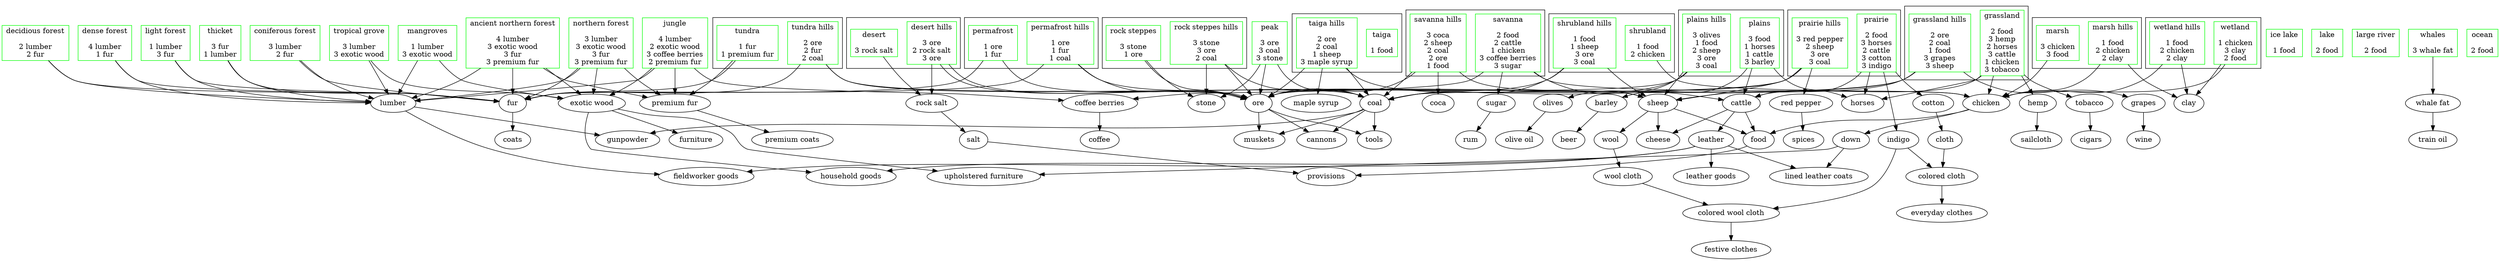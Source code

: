 digraph {
"coniferous forest" [color=green,shape=box]
"decidious forest" [color=green,shape=box]
"dense forest" [color=green,shape=box]
"jungle" [color=green,shape=box]
"light forest" [color=green,shape=box]
"mangroves" [color=green,shape=box]
"northern forest" [color=green,shape=box]
"tropical grove" [color=green,shape=box]
"thicket" [color=green,shape=box]
"ancient northern forest" [color=green,shape=box]
"desert" [color=green,shape=box]
"grassland" [color=green,shape=box]
"ice lake" [color=green,shape=box]
"lake" [color=green,shape=box]
"large river" [color=green,shape=box]
"marsh" [color=green,shape=box]
"permafrost" [color=green,shape=box]
"plains" [color=green,shape=box]
"prairie" [color=green,shape=box]
"rock steppes" [color=green,shape=box]
"savanna" [color=green,shape=box]
"shrubland" [color=green,shape=box]
"taiga" [color=green,shape=box]
"tundra" [color=green,shape=box]
"wetland" [color=green,shape=box]
"desert hills" [color=green,shape=box]
"grassland hills" [color=green,shape=box]
"marsh hills" [color=green,shape=box]
"permafrost hills" [color=green,shape=box]
"tundra hills" [color=green,shape=box]
"taiga hills" [color=green,shape=box]
"plains hills" [color=green,shape=box]
"prairie hills" [color=green,shape=box]
"rock steppes hills" [color=green,shape=box]
"savanna hills" [color=green,shape=box]
"shrubland hills" [color=green,shape=box]
"wetland hills" [color=green,shape=box]
"peak" [color=green,shape=box]
"whales" [color=green,shape=box]
"ocean" [color=green,shape=box]
"coniferous forest" [color=green,label="coniferous forest\n\n3 lumber\n2 fur"]
"coniferous forest" -> "lumber"
"coniferous forest" -> "fur"
"decidious forest" [color=green,label="decidious forest\n\n2 lumber\n2 fur"]
"decidious forest" -> "lumber"
"decidious forest" -> "fur"
"dense forest" [color=green,label="dense forest\n\n4 lumber\n1 fur"]
"dense forest" -> "lumber"
"dense forest" -> "fur"
"jungle" [color=green,label="jungle\n\n4 lumber\n2 exotic wood\n3 coffee berries\n2 premium fur"]
"jungle" -> "lumber"
"jungle" -> "exotic wood"
"jungle" -> "coffee berries"
"jungle" -> "premium fur"
"light forest" [color=green,label="light forest\n\n1 lumber\n3 fur"]
"light forest" -> "lumber"
"light forest" -> "fur"
"mangroves" [color=green,label="mangroves\n\n1 lumber\n3 exotic wood"]
"mangroves" -> "lumber"
"mangroves" -> "exotic wood"
"northern forest" [color=green,label="northern forest\n\n3 lumber\n3 exotic wood\n3 fur\n3 premium fur"]
"northern forest" -> "lumber"
"northern forest" -> "exotic wood"
"northern forest" -> "fur"
"northern forest" -> "premium fur"
"tropical grove" [color=green,label="tropical grove\n\n3 lumber\n3 exotic wood"]
"tropical grove" -> "lumber"
"tropical grove" -> "exotic wood"
"thicket" [color=green,label="thicket\n\n3 fur\n1 lumber"]
"thicket" -> "fur"
"thicket" -> "lumber"
"ancient northern forest" [color=green,label="ancient northern forest\n\n4 lumber\n3 exotic wood\n3 fur\n3 premium fur"]
"ancient northern forest" -> "lumber"
"ancient northern forest" -> "exotic wood"
"ancient northern forest" -> "fur"
"ancient northern forest" -> "premium fur"
"desert" [color=green,label="desert\n\n3 rock salt"]
"desert" -> "rock salt"
"grassland" [color=green,label="grassland\n\n2 food\n3 hemp\n2 horses\n3 cattle\n1 chicken\n3 tobacco"]
"grassland" -> "hemp"
"grassland" -> "horses"
"grassland" -> "cattle"
"grassland" -> "chicken"
"grassland" -> "tobacco"
"ice lake" [color=green,label="ice lake\n\n1 food"]
"lake" [color=green,label="lake\n\n2 food"]
"large river" [color=green,label="large river\n\n2 food"]
"marsh" [color=green,label="marsh\n\n3 chicken\n3 food"]
"marsh" -> "chicken"
"permafrost" [color=green,label="permafrost\n\n1 ore\n1 fur"]
"permafrost" -> "ore"
"permafrost" -> "fur"
"plains" [color=green,label="plains\n\n3 food\n1 horses\n1 cattle\n3 barley"]
"plains" -> "horses"
"plains" -> "cattle"
"plains" -> "barley"
"prairie" [color=green,label="prairie\n\n2 food\n3 horses\n2 cattle\n3 cotton\n3 indigo"]
"prairie" -> "horses"
"prairie" -> "cattle"
"prairie" -> "cotton"
"prairie" -> "indigo"
"rock steppes" [color=green,label="rock steppes\n\n3 stone\n1 ore"]
"rock steppes" -> "stone"
"rock steppes" -> "ore"
"savanna" [color=green,label="savanna\n\n2 food\n2 cattle\n1 chicken\n3 coffee berries\n3 sugar"]
"savanna" -> "cattle"
"savanna" -> "chicken"
"savanna" -> "coffee berries"
"savanna" -> "sugar"
"shrubland" [color=green,label="shrubland\n\n1 food\n2 chicken"]
"shrubland" -> "chicken"
"taiga" [color=green,label="taiga\n\n1 food"]
"tundra" [color=green,label="tundra\n\n1 fur\n1 premium fur"]
"tundra" -> "fur"
"tundra" -> "premium fur"
"wetland" [color=green,label="wetland\n\n1 chicken\n3 clay\n2 food"]
"wetland" -> "chicken"
"wetland" -> "clay"
"desert hills" [color=green,label="desert hills\n\n3 ore\n2 rock salt\n3 ore"]
"desert hills" -> "ore"
"desert hills" -> "rock salt"
"desert hills" -> "ore"
"grassland hills" [color=green,label="grassland hills\n\n2 ore\n2 coal\n1 food\n3 grapes\n3 sheep"]
"grassland hills" -> "ore"
"grassland hills" -> "coal"
"grassland hills" -> "grapes"
"grassland hills" -> "sheep"
"marsh hills" [color=green,label="marsh hills\n\n1 food\n2 chicken\n2 clay"]
"marsh hills" -> "chicken"
"marsh hills" -> "clay"
"permafrost hills" [color=green,label="permafrost hills\n\n1 ore\n1 fur\n1 coal"]
"permafrost hills" -> "ore"
"permafrost hills" -> "fur"
"permafrost hills" -> "coal"
"tundra hills" [color=green,label="tundra hills\n\n2 ore\n2 fur\n2 coal"]
"tundra hills" -> "ore"
"tundra hills" -> "fur"
"tundra hills" -> "coal"
"taiga hills" [color=green,label="taiga hills\n\n2 ore\n2 coal\n1 sheep\n3 maple syrup"]
"taiga hills" -> "ore"
"taiga hills" -> "coal"
"taiga hills" -> "sheep"
"taiga hills" -> "maple syrup"
"plains hills" [color=green,label="plains hills\n\n3 olives\n1 food\n2 sheep\n3 ore\n3 coal"]
"plains hills" -> "olives"
"plains hills" -> "sheep"
"plains hills" -> "ore"
"plains hills" -> "coal"
"prairie hills" [color=green,label="prairie hills\n\n3 red pepper\n2 sheep\n3 ore\n3 coal"]
"prairie hills" -> "red pepper"
"prairie hills" -> "sheep"
"prairie hills" -> "ore"
"prairie hills" -> "coal"
"rock steppes hills" [color=green,label="rock steppes hills\n\n3 stone\n3 ore\n2 coal"]
"rock steppes hills" -> "stone"
"rock steppes hills" -> "ore"
"rock steppes hills" -> "coal"
"savanna hills" [color=green,label="savanna hills\n\n3 coca\n2 sheep\n2 coal\n2 ore\n1 food"]
"savanna hills" -> "coca"
"savanna hills" -> "sheep"
"savanna hills" -> "coal"
"savanna hills" -> "ore"
"shrubland hills" [color=green,label="shrubland hills\n\n1 food\n1 sheep\n3 ore\n3 coal"]
"shrubland hills" -> "sheep"
"shrubland hills" -> "ore"
"shrubland hills" -> "coal"
"wetland hills" [color=green,label="wetland hills\n\n1 food\n2 chicken\n2 clay"]
"wetland hills" -> "chicken"
"wetland hills" -> "clay"
"peak" [color=green,label="peak\n\n3 ore\n3 coal\n3 stone"]
"peak" -> "ore"
"peak" -> "coal"
"peak" -> "stone"
"whales" [color=green,label="whales\n\n3 whale fat"]
"whales" -> "whale fat"
"ocean" [color=green,label="ocean\n\n2 food"]
"fur" -> "coats"
"premium fur" -> "premium coats"
"lumber" -> "gunpowder"
"coal" -> "gunpowder"
"food" -> "provisions"
"rock salt" -> "salt"
"salt" -> "provisions"
"chicken" -> "food"
"chicken" -> "down"
"olives" -> "olive oil"
"ore" -> "tools"
"coal" -> "tools"
"ore" -> "muskets"
"coal" -> "muskets"
"ore" -> "cannons"
"coal" -> "cannons"
"cattle" -> "food"
"cattle" -> "leather"
"leather" -> "leather goods"
"leather" -> "lined leather coats"
"down" -> "lined leather coats"
"red pepper" -> "spices"
"cotton" -> "cloth"
"cloth" -> "colored cloth"
"colored cloth" -> "everyday clothes"
"indigo" -> "colored cloth"
"indigo" -> "colored wool cloth"
"sheep" -> "wool"
"sheep" -> "food"
"sheep" -> "cheese"
"cattle" -> "cheese"
"wool" -> "wool cloth"
"wool cloth" -> "colored wool cloth"
"colored wool cloth" -> "festive clothes"
"exotic wood" -> "furniture"
"exotic wood" -> "upholstered furniture"
"down" -> "upholstered furniture"
"exotic wood" -> "household goods"
"leather" -> "household goods"
"lumber" -> "fieldworker goods"
"leather" -> "fieldworker goods"
"barley" -> "beer"
"grapes" -> "wine"
"sugar" -> "rum"
"coffee berries" -> "coffee"
"tobacco" -> "cigars"
"hemp" -> "sailcloth"
"whale fat" -> "train oil"
subgraph "cluster desert" { "desert hills"; "desert" }
subgraph "cluster grassland" { "grassland hills"; "grassland" }
subgraph "cluster marsh" { "marsh hills"; "marsh" }
subgraph "cluster permafrost" { "permafrost hills"; "permafrost" }
subgraph "cluster tundra" { "tundra hills"; "tundra" }
subgraph "cluster taiga" { "taiga hills"; "taiga" }
subgraph "cluster plains" { "plains hills"; "plains" }
subgraph "cluster prairie" { "prairie hills"; "prairie" }
subgraph "cluster rock steppes" { "rock steppes hills"; "rock steppes" }
subgraph "cluster savanna" { "savanna hills"; "savanna" }
subgraph "cluster shrubland" { "shrubland hills"; "shrubland" }
subgraph "cluster wetland" { "wetland hills"; "wetland" }
}
